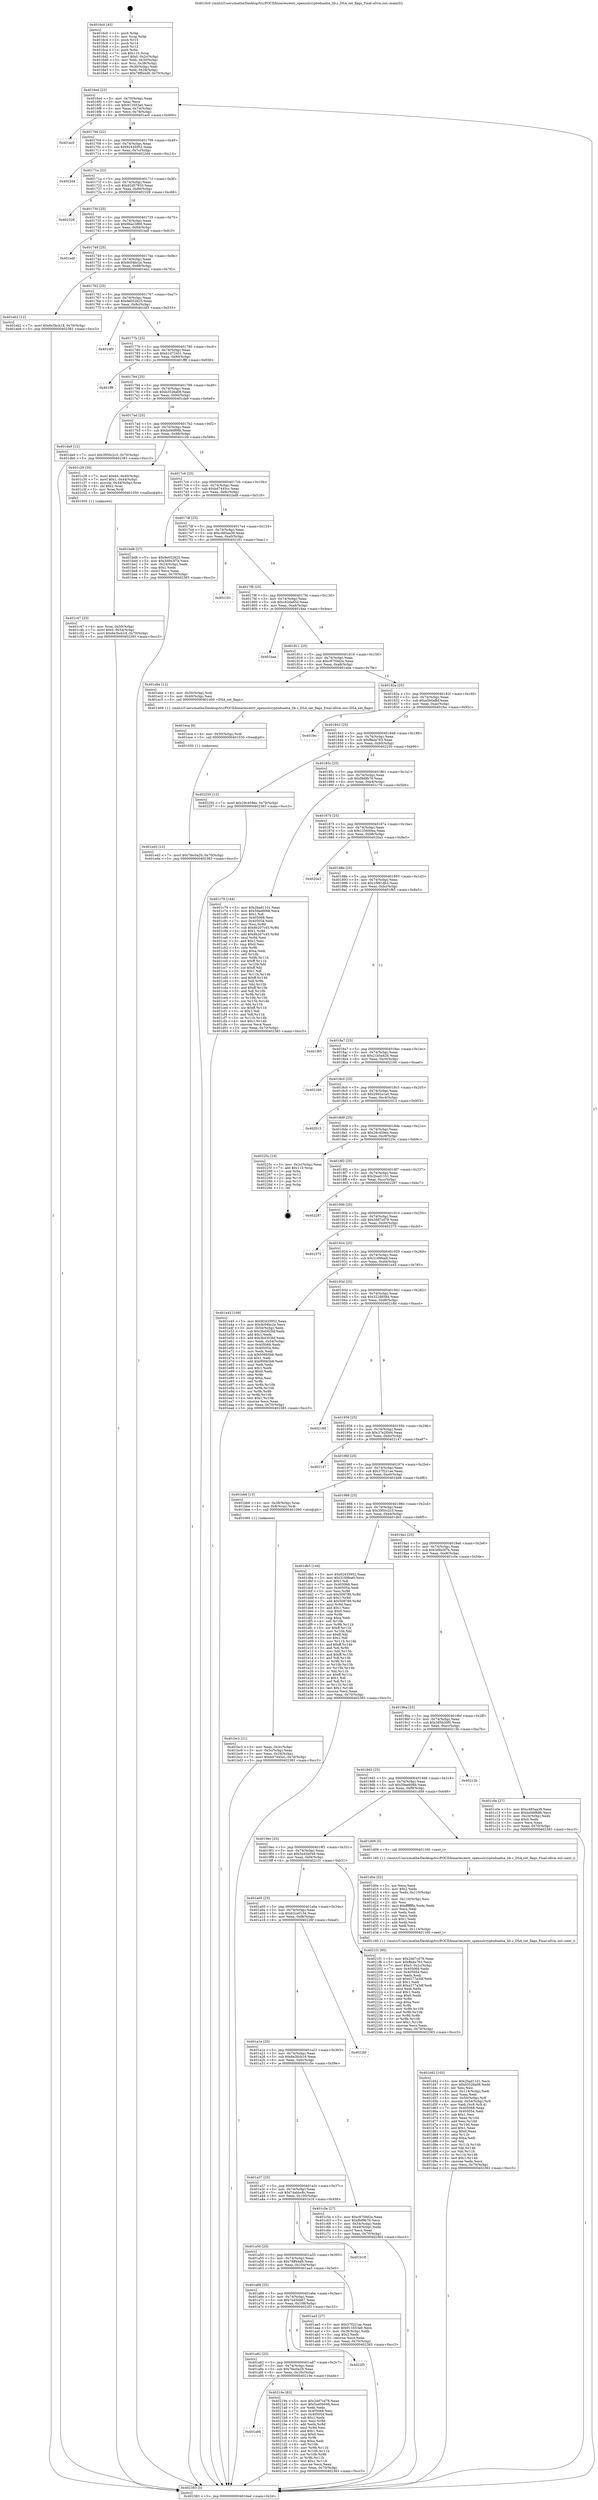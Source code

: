 digraph "0x4016c0" {
  label = "0x4016c0 (/mnt/c/Users/mathe/Desktop/tcc/POCII/binaries/extr_opensslcryptodsadsa_lib.c_DSA_set_flags_Final-ollvm.out::main(0))"
  labelloc = "t"
  node[shape=record]

  Entry [label="",width=0.3,height=0.3,shape=circle,fillcolor=black,style=filled]
  "0x4016ed" [label="{
     0x4016ed [23]\l
     | [instrs]\l
     &nbsp;&nbsp;0x4016ed \<+3\>: mov -0x70(%rbp),%eax\l
     &nbsp;&nbsp;0x4016f0 \<+2\>: mov %eax,%ecx\l
     &nbsp;&nbsp;0x4016f2 \<+6\>: sub $0x911653a0,%ecx\l
     &nbsp;&nbsp;0x4016f8 \<+3\>: mov %eax,-0x74(%rbp)\l
     &nbsp;&nbsp;0x4016fb \<+3\>: mov %ecx,-0x78(%rbp)\l
     &nbsp;&nbsp;0x4016fe \<+6\>: je 0000000000401ac0 \<main+0x400\>\l
  }"]
  "0x401ac0" [label="{
     0x401ac0\l
  }", style=dashed]
  "0x401704" [label="{
     0x401704 [22]\l
     | [instrs]\l
     &nbsp;&nbsp;0x401704 \<+5\>: jmp 0000000000401709 \<main+0x49\>\l
     &nbsp;&nbsp;0x401709 \<+3\>: mov -0x74(%rbp),%eax\l
     &nbsp;&nbsp;0x40170c \<+5\>: sub $0x92435952,%eax\l
     &nbsp;&nbsp;0x401711 \<+3\>: mov %eax,-0x7c(%rbp)\l
     &nbsp;&nbsp;0x401714 \<+6\>: je 00000000004022d4 \<main+0xc14\>\l
  }"]
  Exit [label="",width=0.3,height=0.3,shape=circle,fillcolor=black,style=filled,peripheries=2]
  "0x4022d4" [label="{
     0x4022d4\l
  }", style=dashed]
  "0x40171a" [label="{
     0x40171a [22]\l
     | [instrs]\l
     &nbsp;&nbsp;0x40171a \<+5\>: jmp 000000000040171f \<main+0x5f\>\l
     &nbsp;&nbsp;0x40171f \<+3\>: mov -0x74(%rbp),%eax\l
     &nbsp;&nbsp;0x401722 \<+5\>: sub $0x92d57933,%eax\l
     &nbsp;&nbsp;0x401727 \<+3\>: mov %eax,-0x80(%rbp)\l
     &nbsp;&nbsp;0x40172a \<+6\>: je 0000000000402328 \<main+0xc68\>\l
  }"]
  "0x401a9b" [label="{
     0x401a9b\l
  }", style=dashed]
  "0x402328" [label="{
     0x402328\l
  }", style=dashed]
  "0x401730" [label="{
     0x401730 [25]\l
     | [instrs]\l
     &nbsp;&nbsp;0x401730 \<+5\>: jmp 0000000000401735 \<main+0x75\>\l
     &nbsp;&nbsp;0x401735 \<+3\>: mov -0x74(%rbp),%eax\l
     &nbsp;&nbsp;0x401738 \<+5\>: sub $0x9bac3860,%eax\l
     &nbsp;&nbsp;0x40173d \<+6\>: mov %eax,-0x84(%rbp)\l
     &nbsp;&nbsp;0x401743 \<+6\>: je 0000000000401edf \<main+0x81f\>\l
  }"]
  "0x40219e" [label="{
     0x40219e [83]\l
     | [instrs]\l
     &nbsp;&nbsp;0x40219e \<+5\>: mov $0x2dd7cd78,%eax\l
     &nbsp;&nbsp;0x4021a3 \<+5\>: mov $0x5a45b048,%ecx\l
     &nbsp;&nbsp;0x4021a8 \<+2\>: xor %edx,%edx\l
     &nbsp;&nbsp;0x4021aa \<+7\>: mov 0x405068,%esi\l
     &nbsp;&nbsp;0x4021b1 \<+7\>: mov 0x405054,%edi\l
     &nbsp;&nbsp;0x4021b8 \<+3\>: sub $0x1,%edx\l
     &nbsp;&nbsp;0x4021bb \<+3\>: mov %esi,%r8d\l
     &nbsp;&nbsp;0x4021be \<+3\>: add %edx,%r8d\l
     &nbsp;&nbsp;0x4021c1 \<+4\>: imul %r8d,%esi\l
     &nbsp;&nbsp;0x4021c5 \<+3\>: and $0x1,%esi\l
     &nbsp;&nbsp;0x4021c8 \<+3\>: cmp $0x0,%esi\l
     &nbsp;&nbsp;0x4021cb \<+4\>: sete %r9b\l
     &nbsp;&nbsp;0x4021cf \<+3\>: cmp $0xa,%edi\l
     &nbsp;&nbsp;0x4021d2 \<+4\>: setl %r10b\l
     &nbsp;&nbsp;0x4021d6 \<+3\>: mov %r9b,%r11b\l
     &nbsp;&nbsp;0x4021d9 \<+3\>: and %r10b,%r11b\l
     &nbsp;&nbsp;0x4021dc \<+3\>: xor %r10b,%r9b\l
     &nbsp;&nbsp;0x4021df \<+3\>: or %r9b,%r11b\l
     &nbsp;&nbsp;0x4021e2 \<+4\>: test $0x1,%r11b\l
     &nbsp;&nbsp;0x4021e6 \<+3\>: cmovne %ecx,%eax\l
     &nbsp;&nbsp;0x4021e9 \<+3\>: mov %eax,-0x70(%rbp)\l
     &nbsp;&nbsp;0x4021ec \<+5\>: jmp 0000000000402383 \<main+0xcc3\>\l
  }"]
  "0x401edf" [label="{
     0x401edf\l
  }", style=dashed]
  "0x401749" [label="{
     0x401749 [25]\l
     | [instrs]\l
     &nbsp;&nbsp;0x401749 \<+5\>: jmp 000000000040174e \<main+0x8e\>\l
     &nbsp;&nbsp;0x40174e \<+3\>: mov -0x74(%rbp),%eax\l
     &nbsp;&nbsp;0x401751 \<+5\>: sub $0x9c04bc2e,%eax\l
     &nbsp;&nbsp;0x401756 \<+6\>: mov %eax,-0x88(%rbp)\l
     &nbsp;&nbsp;0x40175c \<+6\>: je 0000000000401eb2 \<main+0x7f2\>\l
  }"]
  "0x401a82" [label="{
     0x401a82 [25]\l
     | [instrs]\l
     &nbsp;&nbsp;0x401a82 \<+5\>: jmp 0000000000401a87 \<main+0x3c7\>\l
     &nbsp;&nbsp;0x401a87 \<+3\>: mov -0x74(%rbp),%eax\l
     &nbsp;&nbsp;0x401a8a \<+5\>: sub $0x7fec0a29,%eax\l
     &nbsp;&nbsp;0x401a8f \<+6\>: mov %eax,-0x10c(%rbp)\l
     &nbsp;&nbsp;0x401a95 \<+6\>: je 000000000040219e \<main+0xade\>\l
  }"]
  "0x401eb2" [label="{
     0x401eb2 [12]\l
     | [instrs]\l
     &nbsp;&nbsp;0x401eb2 \<+7\>: movl $0x6e3bcb18,-0x70(%rbp)\l
     &nbsp;&nbsp;0x401eb9 \<+5\>: jmp 0000000000402383 \<main+0xcc3\>\l
  }"]
  "0x401762" [label="{
     0x401762 [25]\l
     | [instrs]\l
     &nbsp;&nbsp;0x401762 \<+5\>: jmp 0000000000401767 \<main+0xa7\>\l
     &nbsp;&nbsp;0x401767 \<+3\>: mov -0x74(%rbp),%eax\l
     &nbsp;&nbsp;0x40176a \<+5\>: sub $0x9e052825,%eax\l
     &nbsp;&nbsp;0x40176f \<+6\>: mov %eax,-0x8c(%rbp)\l
     &nbsp;&nbsp;0x401775 \<+6\>: je 0000000000401bf3 \<main+0x533\>\l
  }"]
  "0x4022f3" [label="{
     0x4022f3\l
  }", style=dashed]
  "0x401bf3" [label="{
     0x401bf3\l
  }", style=dashed]
  "0x40177b" [label="{
     0x40177b [25]\l
     | [instrs]\l
     &nbsp;&nbsp;0x40177b \<+5\>: jmp 0000000000401780 \<main+0xc0\>\l
     &nbsp;&nbsp;0x401780 \<+3\>: mov -0x74(%rbp),%eax\l
     &nbsp;&nbsp;0x401783 \<+5\>: sub $0xb1d72451,%eax\l
     &nbsp;&nbsp;0x401788 \<+6\>: mov %eax,-0x90(%rbp)\l
     &nbsp;&nbsp;0x40178e \<+6\>: je 0000000000401ff8 \<main+0x938\>\l
  }"]
  "0x401ed3" [label="{
     0x401ed3 [12]\l
     | [instrs]\l
     &nbsp;&nbsp;0x401ed3 \<+7\>: movl $0x7fec0a29,-0x70(%rbp)\l
     &nbsp;&nbsp;0x401eda \<+5\>: jmp 0000000000402383 \<main+0xcc3\>\l
  }"]
  "0x401ff8" [label="{
     0x401ff8\l
  }", style=dashed]
  "0x401794" [label="{
     0x401794 [25]\l
     | [instrs]\l
     &nbsp;&nbsp;0x401794 \<+5\>: jmp 0000000000401799 \<main+0xd9\>\l
     &nbsp;&nbsp;0x401799 \<+3\>: mov -0x74(%rbp),%eax\l
     &nbsp;&nbsp;0x40179c \<+5\>: sub $0xb3526a08,%eax\l
     &nbsp;&nbsp;0x4017a1 \<+6\>: mov %eax,-0x94(%rbp)\l
     &nbsp;&nbsp;0x4017a7 \<+6\>: je 0000000000401da9 \<main+0x6e9\>\l
  }"]
  "0x401eca" [label="{
     0x401eca [9]\l
     | [instrs]\l
     &nbsp;&nbsp;0x401eca \<+4\>: mov -0x50(%rbp),%rdi\l
     &nbsp;&nbsp;0x401ece \<+5\>: call 0000000000401030 \<free@plt\>\l
     | [calls]\l
     &nbsp;&nbsp;0x401030 \{1\} (unknown)\l
  }"]
  "0x401da9" [label="{
     0x401da9 [12]\l
     | [instrs]\l
     &nbsp;&nbsp;0x401da9 \<+7\>: movl $0x3950c2c3,-0x70(%rbp)\l
     &nbsp;&nbsp;0x401db0 \<+5\>: jmp 0000000000402383 \<main+0xcc3\>\l
  }"]
  "0x4017ad" [label="{
     0x4017ad [25]\l
     | [instrs]\l
     &nbsp;&nbsp;0x4017ad \<+5\>: jmp 00000000004017b2 \<main+0xf2\>\l
     &nbsp;&nbsp;0x4017b2 \<+3\>: mov -0x74(%rbp),%eax\l
     &nbsp;&nbsp;0x4017b5 \<+5\>: sub $0xbd46f68b,%eax\l
     &nbsp;&nbsp;0x4017ba \<+6\>: mov %eax,-0x98(%rbp)\l
     &nbsp;&nbsp;0x4017c0 \<+6\>: je 0000000000401c29 \<main+0x569\>\l
  }"]
  "0x401d42" [label="{
     0x401d42 [103]\l
     | [instrs]\l
     &nbsp;&nbsp;0x401d42 \<+5\>: mov $0x2bad1101,%ecx\l
     &nbsp;&nbsp;0x401d47 \<+5\>: mov $0xb3526a08,%edx\l
     &nbsp;&nbsp;0x401d4c \<+2\>: xor %esi,%esi\l
     &nbsp;&nbsp;0x401d4e \<+6\>: mov -0x114(%rbp),%edi\l
     &nbsp;&nbsp;0x401d54 \<+3\>: imul %eax,%edi\l
     &nbsp;&nbsp;0x401d57 \<+4\>: mov -0x50(%rbp),%r8\l
     &nbsp;&nbsp;0x401d5b \<+4\>: movslq -0x54(%rbp),%r9\l
     &nbsp;&nbsp;0x401d5f \<+4\>: mov %edi,(%r8,%r9,4)\l
     &nbsp;&nbsp;0x401d63 \<+7\>: mov 0x405068,%eax\l
     &nbsp;&nbsp;0x401d6a \<+7\>: mov 0x405054,%edi\l
     &nbsp;&nbsp;0x401d71 \<+3\>: sub $0x1,%esi\l
     &nbsp;&nbsp;0x401d74 \<+3\>: mov %eax,%r10d\l
     &nbsp;&nbsp;0x401d77 \<+3\>: add %esi,%r10d\l
     &nbsp;&nbsp;0x401d7a \<+4\>: imul %r10d,%eax\l
     &nbsp;&nbsp;0x401d7e \<+3\>: and $0x1,%eax\l
     &nbsp;&nbsp;0x401d81 \<+3\>: cmp $0x0,%eax\l
     &nbsp;&nbsp;0x401d84 \<+4\>: sete %r11b\l
     &nbsp;&nbsp;0x401d88 \<+3\>: cmp $0xa,%edi\l
     &nbsp;&nbsp;0x401d8b \<+3\>: setl %bl\l
     &nbsp;&nbsp;0x401d8e \<+3\>: mov %r11b,%r14b\l
     &nbsp;&nbsp;0x401d91 \<+3\>: and %bl,%r14b\l
     &nbsp;&nbsp;0x401d94 \<+3\>: xor %bl,%r11b\l
     &nbsp;&nbsp;0x401d97 \<+3\>: or %r11b,%r14b\l
     &nbsp;&nbsp;0x401d9a \<+4\>: test $0x1,%r14b\l
     &nbsp;&nbsp;0x401d9e \<+3\>: cmovne %edx,%ecx\l
     &nbsp;&nbsp;0x401da1 \<+3\>: mov %ecx,-0x70(%rbp)\l
     &nbsp;&nbsp;0x401da4 \<+5\>: jmp 0000000000402383 \<main+0xcc3\>\l
  }"]
  "0x401c29" [label="{
     0x401c29 [30]\l
     | [instrs]\l
     &nbsp;&nbsp;0x401c29 \<+7\>: movl $0x64,-0x40(%rbp)\l
     &nbsp;&nbsp;0x401c30 \<+7\>: movl $0x1,-0x44(%rbp)\l
     &nbsp;&nbsp;0x401c37 \<+4\>: movslq -0x44(%rbp),%rax\l
     &nbsp;&nbsp;0x401c3b \<+4\>: shl $0x2,%rax\l
     &nbsp;&nbsp;0x401c3f \<+3\>: mov %rax,%rdi\l
     &nbsp;&nbsp;0x401c42 \<+5\>: call 0000000000401050 \<malloc@plt\>\l
     | [calls]\l
     &nbsp;&nbsp;0x401050 \{1\} (unknown)\l
  }"]
  "0x4017c6" [label="{
     0x4017c6 [25]\l
     | [instrs]\l
     &nbsp;&nbsp;0x4017c6 \<+5\>: jmp 00000000004017cb \<main+0x10b\>\l
     &nbsp;&nbsp;0x4017cb \<+3\>: mov -0x74(%rbp),%eax\l
     &nbsp;&nbsp;0x4017ce \<+5\>: sub $0xbd7445cc,%eax\l
     &nbsp;&nbsp;0x4017d3 \<+6\>: mov %eax,-0x9c(%rbp)\l
     &nbsp;&nbsp;0x4017d9 \<+6\>: je 0000000000401bd8 \<main+0x518\>\l
  }"]
  "0x401d0e" [label="{
     0x401d0e [52]\l
     | [instrs]\l
     &nbsp;&nbsp;0x401d0e \<+2\>: xor %ecx,%ecx\l
     &nbsp;&nbsp;0x401d10 \<+5\>: mov $0x2,%edx\l
     &nbsp;&nbsp;0x401d15 \<+6\>: mov %edx,-0x110(%rbp)\l
     &nbsp;&nbsp;0x401d1b \<+1\>: cltd\l
     &nbsp;&nbsp;0x401d1c \<+6\>: mov -0x110(%rbp),%esi\l
     &nbsp;&nbsp;0x401d22 \<+2\>: idiv %esi\l
     &nbsp;&nbsp;0x401d24 \<+6\>: imul $0xfffffffe,%edx,%edx\l
     &nbsp;&nbsp;0x401d2a \<+2\>: mov %ecx,%edi\l
     &nbsp;&nbsp;0x401d2c \<+2\>: sub %edx,%edi\l
     &nbsp;&nbsp;0x401d2e \<+2\>: mov %ecx,%edx\l
     &nbsp;&nbsp;0x401d30 \<+3\>: sub $0x1,%edx\l
     &nbsp;&nbsp;0x401d33 \<+2\>: add %edx,%edi\l
     &nbsp;&nbsp;0x401d35 \<+2\>: sub %edi,%ecx\l
     &nbsp;&nbsp;0x401d37 \<+6\>: mov %ecx,-0x114(%rbp)\l
     &nbsp;&nbsp;0x401d3d \<+5\>: call 0000000000401160 \<next_i\>\l
     | [calls]\l
     &nbsp;&nbsp;0x401160 \{1\} (/mnt/c/Users/mathe/Desktop/tcc/POCII/binaries/extr_opensslcryptodsadsa_lib.c_DSA_set_flags_Final-ollvm.out::next_i)\l
  }"]
  "0x401bd8" [label="{
     0x401bd8 [27]\l
     | [instrs]\l
     &nbsp;&nbsp;0x401bd8 \<+5\>: mov $0x9e052825,%eax\l
     &nbsp;&nbsp;0x401bdd \<+5\>: mov $0x3d9a3f7b,%ecx\l
     &nbsp;&nbsp;0x401be2 \<+3\>: mov -0x24(%rbp),%edx\l
     &nbsp;&nbsp;0x401be5 \<+3\>: cmp $0x1,%edx\l
     &nbsp;&nbsp;0x401be8 \<+3\>: cmovl %ecx,%eax\l
     &nbsp;&nbsp;0x401beb \<+3\>: mov %eax,-0x70(%rbp)\l
     &nbsp;&nbsp;0x401bee \<+5\>: jmp 0000000000402383 \<main+0xcc3\>\l
  }"]
  "0x4017df" [label="{
     0x4017df [25]\l
     | [instrs]\l
     &nbsp;&nbsp;0x4017df \<+5\>: jmp 00000000004017e4 \<main+0x124\>\l
     &nbsp;&nbsp;0x4017e4 \<+3\>: mov -0x74(%rbp),%eax\l
     &nbsp;&nbsp;0x4017e7 \<+5\>: sub $0xc485aa38,%eax\l
     &nbsp;&nbsp;0x4017ec \<+6\>: mov %eax,-0xa0(%rbp)\l
     &nbsp;&nbsp;0x4017f2 \<+6\>: je 0000000000402181 \<main+0xac1\>\l
  }"]
  "0x401c47" [label="{
     0x401c47 [23]\l
     | [instrs]\l
     &nbsp;&nbsp;0x401c47 \<+4\>: mov %rax,-0x50(%rbp)\l
     &nbsp;&nbsp;0x401c4b \<+7\>: movl $0x0,-0x54(%rbp)\l
     &nbsp;&nbsp;0x401c52 \<+7\>: movl $0x6e3bcb18,-0x70(%rbp)\l
     &nbsp;&nbsp;0x401c59 \<+5\>: jmp 0000000000402383 \<main+0xcc3\>\l
  }"]
  "0x402181" [label="{
     0x402181\l
  }", style=dashed]
  "0x4017f8" [label="{
     0x4017f8 [25]\l
     | [instrs]\l
     &nbsp;&nbsp;0x4017f8 \<+5\>: jmp 00000000004017fd \<main+0x13d\>\l
     &nbsp;&nbsp;0x4017fd \<+3\>: mov -0x74(%rbp),%eax\l
     &nbsp;&nbsp;0x401800 \<+5\>: sub $0xc62da65d,%eax\l
     &nbsp;&nbsp;0x401805 \<+6\>: mov %eax,-0xa4(%rbp)\l
     &nbsp;&nbsp;0x40180b \<+6\>: je 0000000000401baa \<main+0x4ea\>\l
  }"]
  "0x401bc3" [label="{
     0x401bc3 [21]\l
     | [instrs]\l
     &nbsp;&nbsp;0x401bc3 \<+3\>: mov %eax,-0x3c(%rbp)\l
     &nbsp;&nbsp;0x401bc6 \<+3\>: mov -0x3c(%rbp),%eax\l
     &nbsp;&nbsp;0x401bc9 \<+3\>: mov %eax,-0x24(%rbp)\l
     &nbsp;&nbsp;0x401bcc \<+7\>: movl $0xbd7445cc,-0x70(%rbp)\l
     &nbsp;&nbsp;0x401bd3 \<+5\>: jmp 0000000000402383 \<main+0xcc3\>\l
  }"]
  "0x401baa" [label="{
     0x401baa\l
  }", style=dashed]
  "0x401811" [label="{
     0x401811 [25]\l
     | [instrs]\l
     &nbsp;&nbsp;0x401811 \<+5\>: jmp 0000000000401816 \<main+0x156\>\l
     &nbsp;&nbsp;0x401816 \<+3\>: mov -0x74(%rbp),%eax\l
     &nbsp;&nbsp;0x401819 \<+5\>: sub $0xc9759d2e,%eax\l
     &nbsp;&nbsp;0x40181e \<+6\>: mov %eax,-0xa8(%rbp)\l
     &nbsp;&nbsp;0x401824 \<+6\>: je 0000000000401ebe \<main+0x7fe\>\l
  }"]
  "0x4016c0" [label="{
     0x4016c0 [45]\l
     | [instrs]\l
     &nbsp;&nbsp;0x4016c0 \<+1\>: push %rbp\l
     &nbsp;&nbsp;0x4016c1 \<+3\>: mov %rsp,%rbp\l
     &nbsp;&nbsp;0x4016c4 \<+2\>: push %r15\l
     &nbsp;&nbsp;0x4016c6 \<+2\>: push %r14\l
     &nbsp;&nbsp;0x4016c8 \<+2\>: push %r12\l
     &nbsp;&nbsp;0x4016ca \<+1\>: push %rbx\l
     &nbsp;&nbsp;0x4016cb \<+7\>: sub $0x110,%rsp\l
     &nbsp;&nbsp;0x4016d2 \<+7\>: movl $0x0,-0x2c(%rbp)\l
     &nbsp;&nbsp;0x4016d9 \<+3\>: mov %edi,-0x30(%rbp)\l
     &nbsp;&nbsp;0x4016dc \<+4\>: mov %rsi,-0x38(%rbp)\l
     &nbsp;&nbsp;0x4016e0 \<+3\>: mov -0x30(%rbp),%edi\l
     &nbsp;&nbsp;0x4016e3 \<+3\>: mov %edi,-0x28(%rbp)\l
     &nbsp;&nbsp;0x4016e6 \<+7\>: movl $0x78ff44d9,-0x70(%rbp)\l
  }"]
  "0x401ebe" [label="{
     0x401ebe [12]\l
     | [instrs]\l
     &nbsp;&nbsp;0x401ebe \<+4\>: mov -0x50(%rbp),%rdi\l
     &nbsp;&nbsp;0x401ec2 \<+3\>: mov -0x40(%rbp),%esi\l
     &nbsp;&nbsp;0x401ec5 \<+5\>: call 0000000000401400 \<DSA_set_flags\>\l
     | [calls]\l
     &nbsp;&nbsp;0x401400 \{1\} (/mnt/c/Users/mathe/Desktop/tcc/POCII/binaries/extr_opensslcryptodsadsa_lib.c_DSA_set_flags_Final-ollvm.out::DSA_set_flags)\l
  }"]
  "0x40182a" [label="{
     0x40182a [25]\l
     | [instrs]\l
     &nbsp;&nbsp;0x40182a \<+5\>: jmp 000000000040182f \<main+0x16f\>\l
     &nbsp;&nbsp;0x40182f \<+3\>: mov -0x74(%rbp),%eax\l
     &nbsp;&nbsp;0x401832 \<+5\>: sub $0xe5b0afbf,%eax\l
     &nbsp;&nbsp;0x401837 \<+6\>: mov %eax,-0xac(%rbp)\l
     &nbsp;&nbsp;0x40183d \<+6\>: je 0000000000401fec \<main+0x92c\>\l
  }"]
  "0x402383" [label="{
     0x402383 [5]\l
     | [instrs]\l
     &nbsp;&nbsp;0x402383 \<+5\>: jmp 00000000004016ed \<main+0x2d\>\l
  }"]
  "0x401fec" [label="{
     0x401fec\l
  }", style=dashed]
  "0x401843" [label="{
     0x401843 [25]\l
     | [instrs]\l
     &nbsp;&nbsp;0x401843 \<+5\>: jmp 0000000000401848 \<main+0x188\>\l
     &nbsp;&nbsp;0x401848 \<+3\>: mov -0x74(%rbp),%eax\l
     &nbsp;&nbsp;0x40184b \<+5\>: sub $0xffeda763,%eax\l
     &nbsp;&nbsp;0x401850 \<+6\>: mov %eax,-0xb0(%rbp)\l
     &nbsp;&nbsp;0x401856 \<+6\>: je 0000000000402250 \<main+0xb90\>\l
  }"]
  "0x401a69" [label="{
     0x401a69 [25]\l
     | [instrs]\l
     &nbsp;&nbsp;0x401a69 \<+5\>: jmp 0000000000401a6e \<main+0x3ae\>\l
     &nbsp;&nbsp;0x401a6e \<+3\>: mov -0x74(%rbp),%eax\l
     &nbsp;&nbsp;0x401a71 \<+5\>: sub $0x7a45bb67,%eax\l
     &nbsp;&nbsp;0x401a76 \<+6\>: mov %eax,-0x108(%rbp)\l
     &nbsp;&nbsp;0x401a7c \<+6\>: je 00000000004022f3 \<main+0xc33\>\l
  }"]
  "0x402250" [label="{
     0x402250 [12]\l
     | [instrs]\l
     &nbsp;&nbsp;0x402250 \<+7\>: movl $0x29c459ee,-0x70(%rbp)\l
     &nbsp;&nbsp;0x402257 \<+5\>: jmp 0000000000402383 \<main+0xcc3\>\l
  }"]
  "0x40185c" [label="{
     0x40185c [25]\l
     | [instrs]\l
     &nbsp;&nbsp;0x40185c \<+5\>: jmp 0000000000401861 \<main+0x1a1\>\l
     &nbsp;&nbsp;0x401861 \<+3\>: mov -0x74(%rbp),%eax\l
     &nbsp;&nbsp;0x401864 \<+5\>: sub $0xf9d9b76,%eax\l
     &nbsp;&nbsp;0x401869 \<+6\>: mov %eax,-0xb4(%rbp)\l
     &nbsp;&nbsp;0x40186f \<+6\>: je 0000000000401c79 \<main+0x5b9\>\l
  }"]
  "0x401aa5" [label="{
     0x401aa5 [27]\l
     | [instrs]\l
     &nbsp;&nbsp;0x401aa5 \<+5\>: mov $0x37f221ae,%eax\l
     &nbsp;&nbsp;0x401aaa \<+5\>: mov $0x911653a0,%ecx\l
     &nbsp;&nbsp;0x401aaf \<+3\>: mov -0x28(%rbp),%edx\l
     &nbsp;&nbsp;0x401ab2 \<+3\>: cmp $0x2,%edx\l
     &nbsp;&nbsp;0x401ab5 \<+3\>: cmovne %ecx,%eax\l
     &nbsp;&nbsp;0x401ab8 \<+3\>: mov %eax,-0x70(%rbp)\l
     &nbsp;&nbsp;0x401abb \<+5\>: jmp 0000000000402383 \<main+0xcc3\>\l
  }"]
  "0x401c79" [label="{
     0x401c79 [144]\l
     | [instrs]\l
     &nbsp;&nbsp;0x401c79 \<+5\>: mov $0x2bad1101,%eax\l
     &nbsp;&nbsp;0x401c7e \<+5\>: mov $0x59ae606b,%ecx\l
     &nbsp;&nbsp;0x401c83 \<+2\>: mov $0x1,%dl\l
     &nbsp;&nbsp;0x401c85 \<+7\>: mov 0x405068,%esi\l
     &nbsp;&nbsp;0x401c8c \<+7\>: mov 0x405054,%edi\l
     &nbsp;&nbsp;0x401c93 \<+3\>: mov %esi,%r8d\l
     &nbsp;&nbsp;0x401c96 \<+7\>: sub $0x8b207c45,%r8d\l
     &nbsp;&nbsp;0x401c9d \<+4\>: sub $0x1,%r8d\l
     &nbsp;&nbsp;0x401ca1 \<+7\>: add $0x8b207c45,%r8d\l
     &nbsp;&nbsp;0x401ca8 \<+4\>: imul %r8d,%esi\l
     &nbsp;&nbsp;0x401cac \<+3\>: and $0x1,%esi\l
     &nbsp;&nbsp;0x401caf \<+3\>: cmp $0x0,%esi\l
     &nbsp;&nbsp;0x401cb2 \<+4\>: sete %r9b\l
     &nbsp;&nbsp;0x401cb6 \<+3\>: cmp $0xa,%edi\l
     &nbsp;&nbsp;0x401cb9 \<+4\>: setl %r10b\l
     &nbsp;&nbsp;0x401cbd \<+3\>: mov %r9b,%r11b\l
     &nbsp;&nbsp;0x401cc0 \<+4\>: xor $0xff,%r11b\l
     &nbsp;&nbsp;0x401cc4 \<+3\>: mov %r10b,%bl\l
     &nbsp;&nbsp;0x401cc7 \<+3\>: xor $0xff,%bl\l
     &nbsp;&nbsp;0x401cca \<+3\>: xor $0x1,%dl\l
     &nbsp;&nbsp;0x401ccd \<+3\>: mov %r11b,%r14b\l
     &nbsp;&nbsp;0x401cd0 \<+4\>: and $0xff,%r14b\l
     &nbsp;&nbsp;0x401cd4 \<+3\>: and %dl,%r9b\l
     &nbsp;&nbsp;0x401cd7 \<+3\>: mov %bl,%r15b\l
     &nbsp;&nbsp;0x401cda \<+4\>: and $0xff,%r15b\l
     &nbsp;&nbsp;0x401cde \<+3\>: and %dl,%r10b\l
     &nbsp;&nbsp;0x401ce1 \<+3\>: or %r9b,%r14b\l
     &nbsp;&nbsp;0x401ce4 \<+3\>: or %r10b,%r15b\l
     &nbsp;&nbsp;0x401ce7 \<+3\>: xor %r15b,%r14b\l
     &nbsp;&nbsp;0x401cea \<+3\>: or %bl,%r11b\l
     &nbsp;&nbsp;0x401ced \<+4\>: xor $0xff,%r11b\l
     &nbsp;&nbsp;0x401cf1 \<+3\>: or $0x1,%dl\l
     &nbsp;&nbsp;0x401cf4 \<+3\>: and %dl,%r11b\l
     &nbsp;&nbsp;0x401cf7 \<+3\>: or %r11b,%r14b\l
     &nbsp;&nbsp;0x401cfa \<+4\>: test $0x1,%r14b\l
     &nbsp;&nbsp;0x401cfe \<+3\>: cmovne %ecx,%eax\l
     &nbsp;&nbsp;0x401d01 \<+3\>: mov %eax,-0x70(%rbp)\l
     &nbsp;&nbsp;0x401d04 \<+5\>: jmp 0000000000402383 \<main+0xcc3\>\l
  }"]
  "0x401875" [label="{
     0x401875 [25]\l
     | [instrs]\l
     &nbsp;&nbsp;0x401875 \<+5\>: jmp 000000000040187a \<main+0x1ba\>\l
     &nbsp;&nbsp;0x40187a \<+3\>: mov -0x74(%rbp),%eax\l
     &nbsp;&nbsp;0x40187d \<+5\>: sub $0x125600ea,%eax\l
     &nbsp;&nbsp;0x401882 \<+6\>: mov %eax,-0xb8(%rbp)\l
     &nbsp;&nbsp;0x401888 \<+6\>: je 00000000004020a3 \<main+0x9e3\>\l
  }"]
  "0x401a50" [label="{
     0x401a50 [25]\l
     | [instrs]\l
     &nbsp;&nbsp;0x401a50 \<+5\>: jmp 0000000000401a55 \<main+0x395\>\l
     &nbsp;&nbsp;0x401a55 \<+3\>: mov -0x74(%rbp),%eax\l
     &nbsp;&nbsp;0x401a58 \<+5\>: sub $0x78ff44d9,%eax\l
     &nbsp;&nbsp;0x401a5d \<+6\>: mov %eax,-0x104(%rbp)\l
     &nbsp;&nbsp;0x401a63 \<+6\>: je 0000000000401aa5 \<main+0x3e5\>\l
  }"]
  "0x4020a3" [label="{
     0x4020a3\l
  }", style=dashed]
  "0x40188e" [label="{
     0x40188e [25]\l
     | [instrs]\l
     &nbsp;&nbsp;0x40188e \<+5\>: jmp 0000000000401893 \<main+0x1d3\>\l
     &nbsp;&nbsp;0x401893 \<+3\>: mov -0x74(%rbp),%eax\l
     &nbsp;&nbsp;0x401896 \<+5\>: sub $0x1f991db3,%eax\l
     &nbsp;&nbsp;0x40189b \<+6\>: mov %eax,-0xbc(%rbp)\l
     &nbsp;&nbsp;0x4018a1 \<+6\>: je 0000000000401f65 \<main+0x8a5\>\l
  }"]
  "0x401b18" [label="{
     0x401b18\l
  }", style=dashed]
  "0x401f65" [label="{
     0x401f65\l
  }", style=dashed]
  "0x4018a7" [label="{
     0x4018a7 [25]\l
     | [instrs]\l
     &nbsp;&nbsp;0x4018a7 \<+5\>: jmp 00000000004018ac \<main+0x1ec\>\l
     &nbsp;&nbsp;0x4018ac \<+3\>: mov -0x74(%rbp),%eax\l
     &nbsp;&nbsp;0x4018af \<+5\>: sub $0x21b5a426,%eax\l
     &nbsp;&nbsp;0x4018b4 \<+6\>: mov %eax,-0xc0(%rbp)\l
     &nbsp;&nbsp;0x4018ba \<+6\>: je 0000000000402160 \<main+0xaa0\>\l
  }"]
  "0x401a37" [label="{
     0x401a37 [25]\l
     | [instrs]\l
     &nbsp;&nbsp;0x401a37 \<+5\>: jmp 0000000000401a3c \<main+0x37c\>\l
     &nbsp;&nbsp;0x401a3c \<+3\>: mov -0x74(%rbp),%eax\l
     &nbsp;&nbsp;0x401a3f \<+5\>: sub $0x74abbc8c,%eax\l
     &nbsp;&nbsp;0x401a44 \<+6\>: mov %eax,-0x100(%rbp)\l
     &nbsp;&nbsp;0x401a4a \<+6\>: je 0000000000401b18 \<main+0x458\>\l
  }"]
  "0x402160" [label="{
     0x402160\l
  }", style=dashed]
  "0x4018c0" [label="{
     0x4018c0 [25]\l
     | [instrs]\l
     &nbsp;&nbsp;0x4018c0 \<+5\>: jmp 00000000004018c5 \<main+0x205\>\l
     &nbsp;&nbsp;0x4018c5 \<+3\>: mov -0x74(%rbp),%eax\l
     &nbsp;&nbsp;0x4018c8 \<+5\>: sub $0x2992a1a0,%eax\l
     &nbsp;&nbsp;0x4018cd \<+6\>: mov %eax,-0xc4(%rbp)\l
     &nbsp;&nbsp;0x4018d3 \<+6\>: je 0000000000402013 \<main+0x953\>\l
  }"]
  "0x401c5e" [label="{
     0x401c5e [27]\l
     | [instrs]\l
     &nbsp;&nbsp;0x401c5e \<+5\>: mov $0xc9759d2e,%eax\l
     &nbsp;&nbsp;0x401c63 \<+5\>: mov $0xf9d9b76,%ecx\l
     &nbsp;&nbsp;0x401c68 \<+3\>: mov -0x54(%rbp),%edx\l
     &nbsp;&nbsp;0x401c6b \<+3\>: cmp -0x44(%rbp),%edx\l
     &nbsp;&nbsp;0x401c6e \<+3\>: cmovl %ecx,%eax\l
     &nbsp;&nbsp;0x401c71 \<+3\>: mov %eax,-0x70(%rbp)\l
     &nbsp;&nbsp;0x401c74 \<+5\>: jmp 0000000000402383 \<main+0xcc3\>\l
  }"]
  "0x402013" [label="{
     0x402013\l
  }", style=dashed]
  "0x4018d9" [label="{
     0x4018d9 [25]\l
     | [instrs]\l
     &nbsp;&nbsp;0x4018d9 \<+5\>: jmp 00000000004018de \<main+0x21e\>\l
     &nbsp;&nbsp;0x4018de \<+3\>: mov -0x74(%rbp),%eax\l
     &nbsp;&nbsp;0x4018e1 \<+5\>: sub $0x29c459ee,%eax\l
     &nbsp;&nbsp;0x4018e6 \<+6\>: mov %eax,-0xc8(%rbp)\l
     &nbsp;&nbsp;0x4018ec \<+6\>: je 000000000040225c \<main+0xb9c\>\l
  }"]
  "0x401a1e" [label="{
     0x401a1e [25]\l
     | [instrs]\l
     &nbsp;&nbsp;0x401a1e \<+5\>: jmp 0000000000401a23 \<main+0x363\>\l
     &nbsp;&nbsp;0x401a23 \<+3\>: mov -0x74(%rbp),%eax\l
     &nbsp;&nbsp;0x401a26 \<+5\>: sub $0x6e3bcb18,%eax\l
     &nbsp;&nbsp;0x401a2b \<+6\>: mov %eax,-0xfc(%rbp)\l
     &nbsp;&nbsp;0x401a31 \<+6\>: je 0000000000401c5e \<main+0x59e\>\l
  }"]
  "0x40225c" [label="{
     0x40225c [19]\l
     | [instrs]\l
     &nbsp;&nbsp;0x40225c \<+3\>: mov -0x2c(%rbp),%eax\l
     &nbsp;&nbsp;0x40225f \<+7\>: add $0x110,%rsp\l
     &nbsp;&nbsp;0x402266 \<+1\>: pop %rbx\l
     &nbsp;&nbsp;0x402267 \<+2\>: pop %r12\l
     &nbsp;&nbsp;0x402269 \<+2\>: pop %r14\l
     &nbsp;&nbsp;0x40226b \<+2\>: pop %r15\l
     &nbsp;&nbsp;0x40226d \<+1\>: pop %rbp\l
     &nbsp;&nbsp;0x40226e \<+1\>: ret\l
  }"]
  "0x4018f2" [label="{
     0x4018f2 [25]\l
     | [instrs]\l
     &nbsp;&nbsp;0x4018f2 \<+5\>: jmp 00000000004018f7 \<main+0x237\>\l
     &nbsp;&nbsp;0x4018f7 \<+3\>: mov -0x74(%rbp),%eax\l
     &nbsp;&nbsp;0x4018fa \<+5\>: sub $0x2bad1101,%eax\l
     &nbsp;&nbsp;0x4018ff \<+6\>: mov %eax,-0xcc(%rbp)\l
     &nbsp;&nbsp;0x401905 \<+6\>: je 0000000000402287 \<main+0xbc7\>\l
  }"]
  "0x40226f" [label="{
     0x40226f\l
  }", style=dashed]
  "0x402287" [label="{
     0x402287\l
  }", style=dashed]
  "0x40190b" [label="{
     0x40190b [25]\l
     | [instrs]\l
     &nbsp;&nbsp;0x40190b \<+5\>: jmp 0000000000401910 \<main+0x250\>\l
     &nbsp;&nbsp;0x401910 \<+3\>: mov -0x74(%rbp),%eax\l
     &nbsp;&nbsp;0x401913 \<+5\>: sub $0x2dd7cd78,%eax\l
     &nbsp;&nbsp;0x401918 \<+6\>: mov %eax,-0xd0(%rbp)\l
     &nbsp;&nbsp;0x40191e \<+6\>: je 0000000000402375 \<main+0xcb5\>\l
  }"]
  "0x401a05" [label="{
     0x401a05 [25]\l
     | [instrs]\l
     &nbsp;&nbsp;0x401a05 \<+5\>: jmp 0000000000401a0a \<main+0x34a\>\l
     &nbsp;&nbsp;0x401a0a \<+3\>: mov -0x74(%rbp),%eax\l
     &nbsp;&nbsp;0x401a0d \<+5\>: sub $0x62ce0134,%eax\l
     &nbsp;&nbsp;0x401a12 \<+6\>: mov %eax,-0xf8(%rbp)\l
     &nbsp;&nbsp;0x401a18 \<+6\>: je 000000000040226f \<main+0xbaf\>\l
  }"]
  "0x402375" [label="{
     0x402375\l
  }", style=dashed]
  "0x401924" [label="{
     0x401924 [25]\l
     | [instrs]\l
     &nbsp;&nbsp;0x401924 \<+5\>: jmp 0000000000401929 \<main+0x269\>\l
     &nbsp;&nbsp;0x401929 \<+3\>: mov -0x74(%rbp),%eax\l
     &nbsp;&nbsp;0x40192c \<+5\>: sub $0x3169fea9,%eax\l
     &nbsp;&nbsp;0x401931 \<+6\>: mov %eax,-0xd4(%rbp)\l
     &nbsp;&nbsp;0x401937 \<+6\>: je 0000000000401e45 \<main+0x785\>\l
  }"]
  "0x4021f1" [label="{
     0x4021f1 [95]\l
     | [instrs]\l
     &nbsp;&nbsp;0x4021f1 \<+5\>: mov $0x2dd7cd78,%eax\l
     &nbsp;&nbsp;0x4021f6 \<+5\>: mov $0xffeda763,%ecx\l
     &nbsp;&nbsp;0x4021fb \<+7\>: movl $0x0,-0x2c(%rbp)\l
     &nbsp;&nbsp;0x402202 \<+7\>: mov 0x405068,%edx\l
     &nbsp;&nbsp;0x402209 \<+7\>: mov 0x405054,%esi\l
     &nbsp;&nbsp;0x402210 \<+2\>: mov %edx,%edi\l
     &nbsp;&nbsp;0x402212 \<+6\>: sub $0xe277a3df,%edi\l
     &nbsp;&nbsp;0x402218 \<+3\>: sub $0x1,%edi\l
     &nbsp;&nbsp;0x40221b \<+6\>: add $0xe277a3df,%edi\l
     &nbsp;&nbsp;0x402221 \<+3\>: imul %edi,%edx\l
     &nbsp;&nbsp;0x402224 \<+3\>: and $0x1,%edx\l
     &nbsp;&nbsp;0x402227 \<+3\>: cmp $0x0,%edx\l
     &nbsp;&nbsp;0x40222a \<+4\>: sete %r8b\l
     &nbsp;&nbsp;0x40222e \<+3\>: cmp $0xa,%esi\l
     &nbsp;&nbsp;0x402231 \<+4\>: setl %r9b\l
     &nbsp;&nbsp;0x402235 \<+3\>: mov %r8b,%r10b\l
     &nbsp;&nbsp;0x402238 \<+3\>: and %r9b,%r10b\l
     &nbsp;&nbsp;0x40223b \<+3\>: xor %r9b,%r8b\l
     &nbsp;&nbsp;0x40223e \<+3\>: or %r8b,%r10b\l
     &nbsp;&nbsp;0x402241 \<+4\>: test $0x1,%r10b\l
     &nbsp;&nbsp;0x402245 \<+3\>: cmovne %ecx,%eax\l
     &nbsp;&nbsp;0x402248 \<+3\>: mov %eax,-0x70(%rbp)\l
     &nbsp;&nbsp;0x40224b \<+5\>: jmp 0000000000402383 \<main+0xcc3\>\l
  }"]
  "0x401e45" [label="{
     0x401e45 [109]\l
     | [instrs]\l
     &nbsp;&nbsp;0x401e45 \<+5\>: mov $0x92435952,%eax\l
     &nbsp;&nbsp;0x401e4a \<+5\>: mov $0x9c04bc2e,%ecx\l
     &nbsp;&nbsp;0x401e4f \<+3\>: mov -0x54(%rbp),%edx\l
     &nbsp;&nbsp;0x401e52 \<+6\>: sub $0x3bd303bf,%edx\l
     &nbsp;&nbsp;0x401e58 \<+3\>: add $0x1,%edx\l
     &nbsp;&nbsp;0x401e5b \<+6\>: add $0x3bd303bf,%edx\l
     &nbsp;&nbsp;0x401e61 \<+3\>: mov %edx,-0x54(%rbp)\l
     &nbsp;&nbsp;0x401e64 \<+7\>: mov 0x405068,%edx\l
     &nbsp;&nbsp;0x401e6b \<+7\>: mov 0x405054,%esi\l
     &nbsp;&nbsp;0x401e72 \<+2\>: mov %edx,%edi\l
     &nbsp;&nbsp;0x401e74 \<+6\>: sub $0x956b5b8,%edi\l
     &nbsp;&nbsp;0x401e7a \<+3\>: sub $0x1,%edi\l
     &nbsp;&nbsp;0x401e7d \<+6\>: add $0x956b5b8,%edi\l
     &nbsp;&nbsp;0x401e83 \<+3\>: imul %edi,%edx\l
     &nbsp;&nbsp;0x401e86 \<+3\>: and $0x1,%edx\l
     &nbsp;&nbsp;0x401e89 \<+3\>: cmp $0x0,%edx\l
     &nbsp;&nbsp;0x401e8c \<+4\>: sete %r8b\l
     &nbsp;&nbsp;0x401e90 \<+3\>: cmp $0xa,%esi\l
     &nbsp;&nbsp;0x401e93 \<+4\>: setl %r9b\l
     &nbsp;&nbsp;0x401e97 \<+3\>: mov %r8b,%r10b\l
     &nbsp;&nbsp;0x401e9a \<+3\>: and %r9b,%r10b\l
     &nbsp;&nbsp;0x401e9d \<+3\>: xor %r9b,%r8b\l
     &nbsp;&nbsp;0x401ea0 \<+3\>: or %r8b,%r10b\l
     &nbsp;&nbsp;0x401ea3 \<+4\>: test $0x1,%r10b\l
     &nbsp;&nbsp;0x401ea7 \<+3\>: cmovne %ecx,%eax\l
     &nbsp;&nbsp;0x401eaa \<+3\>: mov %eax,-0x70(%rbp)\l
     &nbsp;&nbsp;0x401ead \<+5\>: jmp 0000000000402383 \<main+0xcc3\>\l
  }"]
  "0x40193d" [label="{
     0x40193d [25]\l
     | [instrs]\l
     &nbsp;&nbsp;0x40193d \<+5\>: jmp 0000000000401942 \<main+0x282\>\l
     &nbsp;&nbsp;0x401942 \<+3\>: mov -0x74(%rbp),%eax\l
     &nbsp;&nbsp;0x401945 \<+5\>: sub $0x322d8584,%eax\l
     &nbsp;&nbsp;0x40194a \<+6\>: mov %eax,-0xd8(%rbp)\l
     &nbsp;&nbsp;0x401950 \<+6\>: je 000000000040218d \<main+0xacd\>\l
  }"]
  "0x4019ec" [label="{
     0x4019ec [25]\l
     | [instrs]\l
     &nbsp;&nbsp;0x4019ec \<+5\>: jmp 00000000004019f1 \<main+0x331\>\l
     &nbsp;&nbsp;0x4019f1 \<+3\>: mov -0x74(%rbp),%eax\l
     &nbsp;&nbsp;0x4019f4 \<+5\>: sub $0x5a45b048,%eax\l
     &nbsp;&nbsp;0x4019f9 \<+6\>: mov %eax,-0xf4(%rbp)\l
     &nbsp;&nbsp;0x4019ff \<+6\>: je 00000000004021f1 \<main+0xb31\>\l
  }"]
  "0x40218d" [label="{
     0x40218d\l
  }", style=dashed]
  "0x401956" [label="{
     0x401956 [25]\l
     | [instrs]\l
     &nbsp;&nbsp;0x401956 \<+5\>: jmp 000000000040195b \<main+0x29b\>\l
     &nbsp;&nbsp;0x40195b \<+3\>: mov -0x74(%rbp),%eax\l
     &nbsp;&nbsp;0x40195e \<+5\>: sub $0x37e2f0d4,%eax\l
     &nbsp;&nbsp;0x401963 \<+6\>: mov %eax,-0xdc(%rbp)\l
     &nbsp;&nbsp;0x401969 \<+6\>: je 0000000000402147 \<main+0xa87\>\l
  }"]
  "0x401d09" [label="{
     0x401d09 [5]\l
     | [instrs]\l
     &nbsp;&nbsp;0x401d09 \<+5\>: call 0000000000401160 \<next_i\>\l
     | [calls]\l
     &nbsp;&nbsp;0x401160 \{1\} (/mnt/c/Users/mathe/Desktop/tcc/POCII/binaries/extr_opensslcryptodsadsa_lib.c_DSA_set_flags_Final-ollvm.out::next_i)\l
  }"]
  "0x402147" [label="{
     0x402147\l
  }", style=dashed]
  "0x40196f" [label="{
     0x40196f [25]\l
     | [instrs]\l
     &nbsp;&nbsp;0x40196f \<+5\>: jmp 0000000000401974 \<main+0x2b4\>\l
     &nbsp;&nbsp;0x401974 \<+3\>: mov -0x74(%rbp),%eax\l
     &nbsp;&nbsp;0x401977 \<+5\>: sub $0x37f221ae,%eax\l
     &nbsp;&nbsp;0x40197c \<+6\>: mov %eax,-0xe0(%rbp)\l
     &nbsp;&nbsp;0x401982 \<+6\>: je 0000000000401bb6 \<main+0x4f6\>\l
  }"]
  "0x4019d3" [label="{
     0x4019d3 [25]\l
     | [instrs]\l
     &nbsp;&nbsp;0x4019d3 \<+5\>: jmp 00000000004019d8 \<main+0x318\>\l
     &nbsp;&nbsp;0x4019d8 \<+3\>: mov -0x74(%rbp),%eax\l
     &nbsp;&nbsp;0x4019db \<+5\>: sub $0x59ae606b,%eax\l
     &nbsp;&nbsp;0x4019e0 \<+6\>: mov %eax,-0xf0(%rbp)\l
     &nbsp;&nbsp;0x4019e6 \<+6\>: je 0000000000401d09 \<main+0x649\>\l
  }"]
  "0x401bb6" [label="{
     0x401bb6 [13]\l
     | [instrs]\l
     &nbsp;&nbsp;0x401bb6 \<+4\>: mov -0x38(%rbp),%rax\l
     &nbsp;&nbsp;0x401bba \<+4\>: mov 0x8(%rax),%rdi\l
     &nbsp;&nbsp;0x401bbe \<+5\>: call 0000000000401060 \<atoi@plt\>\l
     | [calls]\l
     &nbsp;&nbsp;0x401060 \{1\} (unknown)\l
  }"]
  "0x401988" [label="{
     0x401988 [25]\l
     | [instrs]\l
     &nbsp;&nbsp;0x401988 \<+5\>: jmp 000000000040198d \<main+0x2cd\>\l
     &nbsp;&nbsp;0x40198d \<+3\>: mov -0x74(%rbp),%eax\l
     &nbsp;&nbsp;0x401990 \<+5\>: sub $0x3950c2c3,%eax\l
     &nbsp;&nbsp;0x401995 \<+6\>: mov %eax,-0xe4(%rbp)\l
     &nbsp;&nbsp;0x40199b \<+6\>: je 0000000000401db5 \<main+0x6f5\>\l
  }"]
  "0x40213b" [label="{
     0x40213b\l
  }", style=dashed]
  "0x401db5" [label="{
     0x401db5 [144]\l
     | [instrs]\l
     &nbsp;&nbsp;0x401db5 \<+5\>: mov $0x92435952,%eax\l
     &nbsp;&nbsp;0x401dba \<+5\>: mov $0x3169fea9,%ecx\l
     &nbsp;&nbsp;0x401dbf \<+2\>: mov $0x1,%dl\l
     &nbsp;&nbsp;0x401dc1 \<+7\>: mov 0x405068,%esi\l
     &nbsp;&nbsp;0x401dc8 \<+7\>: mov 0x405054,%edi\l
     &nbsp;&nbsp;0x401dcf \<+3\>: mov %esi,%r8d\l
     &nbsp;&nbsp;0x401dd2 \<+7\>: sub $0x509789,%r8d\l
     &nbsp;&nbsp;0x401dd9 \<+4\>: sub $0x1,%r8d\l
     &nbsp;&nbsp;0x401ddd \<+7\>: add $0x509789,%r8d\l
     &nbsp;&nbsp;0x401de4 \<+4\>: imul %r8d,%esi\l
     &nbsp;&nbsp;0x401de8 \<+3\>: and $0x1,%esi\l
     &nbsp;&nbsp;0x401deb \<+3\>: cmp $0x0,%esi\l
     &nbsp;&nbsp;0x401dee \<+4\>: sete %r9b\l
     &nbsp;&nbsp;0x401df2 \<+3\>: cmp $0xa,%edi\l
     &nbsp;&nbsp;0x401df5 \<+4\>: setl %r10b\l
     &nbsp;&nbsp;0x401df9 \<+3\>: mov %r9b,%r11b\l
     &nbsp;&nbsp;0x401dfc \<+4\>: xor $0xff,%r11b\l
     &nbsp;&nbsp;0x401e00 \<+3\>: mov %r10b,%bl\l
     &nbsp;&nbsp;0x401e03 \<+3\>: xor $0xff,%bl\l
     &nbsp;&nbsp;0x401e06 \<+3\>: xor $0x1,%dl\l
     &nbsp;&nbsp;0x401e09 \<+3\>: mov %r11b,%r14b\l
     &nbsp;&nbsp;0x401e0c \<+4\>: and $0xff,%r14b\l
     &nbsp;&nbsp;0x401e10 \<+3\>: and %dl,%r9b\l
     &nbsp;&nbsp;0x401e13 \<+3\>: mov %bl,%r15b\l
     &nbsp;&nbsp;0x401e16 \<+4\>: and $0xff,%r15b\l
     &nbsp;&nbsp;0x401e1a \<+3\>: and %dl,%r10b\l
     &nbsp;&nbsp;0x401e1d \<+3\>: or %r9b,%r14b\l
     &nbsp;&nbsp;0x401e20 \<+3\>: or %r10b,%r15b\l
     &nbsp;&nbsp;0x401e23 \<+3\>: xor %r15b,%r14b\l
     &nbsp;&nbsp;0x401e26 \<+3\>: or %bl,%r11b\l
     &nbsp;&nbsp;0x401e29 \<+4\>: xor $0xff,%r11b\l
     &nbsp;&nbsp;0x401e2d \<+3\>: or $0x1,%dl\l
     &nbsp;&nbsp;0x401e30 \<+3\>: and %dl,%r11b\l
     &nbsp;&nbsp;0x401e33 \<+3\>: or %r11b,%r14b\l
     &nbsp;&nbsp;0x401e36 \<+4\>: test $0x1,%r14b\l
     &nbsp;&nbsp;0x401e3a \<+3\>: cmovne %ecx,%eax\l
     &nbsp;&nbsp;0x401e3d \<+3\>: mov %eax,-0x70(%rbp)\l
     &nbsp;&nbsp;0x401e40 \<+5\>: jmp 0000000000402383 \<main+0xcc3\>\l
  }"]
  "0x4019a1" [label="{
     0x4019a1 [25]\l
     | [instrs]\l
     &nbsp;&nbsp;0x4019a1 \<+5\>: jmp 00000000004019a6 \<main+0x2e6\>\l
     &nbsp;&nbsp;0x4019a6 \<+3\>: mov -0x74(%rbp),%eax\l
     &nbsp;&nbsp;0x4019a9 \<+5\>: sub $0x3d9a3f7b,%eax\l
     &nbsp;&nbsp;0x4019ae \<+6\>: mov %eax,-0xe8(%rbp)\l
     &nbsp;&nbsp;0x4019b4 \<+6\>: je 0000000000401c0e \<main+0x54e\>\l
  }"]
  "0x4019ba" [label="{
     0x4019ba [25]\l
     | [instrs]\l
     &nbsp;&nbsp;0x4019ba \<+5\>: jmp 00000000004019bf \<main+0x2ff\>\l
     &nbsp;&nbsp;0x4019bf \<+3\>: mov -0x74(%rbp),%eax\l
     &nbsp;&nbsp;0x4019c2 \<+5\>: sub $0x585b30f0,%eax\l
     &nbsp;&nbsp;0x4019c7 \<+6\>: mov %eax,-0xec(%rbp)\l
     &nbsp;&nbsp;0x4019cd \<+6\>: je 000000000040213b \<main+0xa7b\>\l
  }"]
  "0x401c0e" [label="{
     0x401c0e [27]\l
     | [instrs]\l
     &nbsp;&nbsp;0x401c0e \<+5\>: mov $0xc485aa38,%eax\l
     &nbsp;&nbsp;0x401c13 \<+5\>: mov $0xbd46f68b,%ecx\l
     &nbsp;&nbsp;0x401c18 \<+3\>: mov -0x24(%rbp),%edx\l
     &nbsp;&nbsp;0x401c1b \<+3\>: cmp $0x0,%edx\l
     &nbsp;&nbsp;0x401c1e \<+3\>: cmove %ecx,%eax\l
     &nbsp;&nbsp;0x401c21 \<+3\>: mov %eax,-0x70(%rbp)\l
     &nbsp;&nbsp;0x401c24 \<+5\>: jmp 0000000000402383 \<main+0xcc3\>\l
  }"]
  Entry -> "0x4016c0" [label=" 1"]
  "0x4016ed" -> "0x401ac0" [label=" 0"]
  "0x4016ed" -> "0x401704" [label=" 18"]
  "0x40225c" -> Exit [label=" 1"]
  "0x401704" -> "0x4022d4" [label=" 0"]
  "0x401704" -> "0x40171a" [label=" 18"]
  "0x402250" -> "0x402383" [label=" 1"]
  "0x40171a" -> "0x402328" [label=" 0"]
  "0x40171a" -> "0x401730" [label=" 18"]
  "0x4021f1" -> "0x402383" [label=" 1"]
  "0x401730" -> "0x401edf" [label=" 0"]
  "0x401730" -> "0x401749" [label=" 18"]
  "0x40219e" -> "0x402383" [label=" 1"]
  "0x401749" -> "0x401eb2" [label=" 1"]
  "0x401749" -> "0x401762" [label=" 17"]
  "0x401a82" -> "0x40219e" [label=" 1"]
  "0x401762" -> "0x401bf3" [label=" 0"]
  "0x401762" -> "0x40177b" [label=" 17"]
  "0x401a82" -> "0x401a9b" [label=" 0"]
  "0x40177b" -> "0x401ff8" [label=" 0"]
  "0x40177b" -> "0x401794" [label=" 17"]
  "0x401a69" -> "0x4022f3" [label=" 0"]
  "0x401794" -> "0x401da9" [label=" 1"]
  "0x401794" -> "0x4017ad" [label=" 16"]
  "0x401a69" -> "0x401a82" [label=" 1"]
  "0x4017ad" -> "0x401c29" [label=" 1"]
  "0x4017ad" -> "0x4017c6" [label=" 15"]
  "0x401ed3" -> "0x402383" [label=" 1"]
  "0x4017c6" -> "0x401bd8" [label=" 1"]
  "0x4017c6" -> "0x4017df" [label=" 14"]
  "0x401eca" -> "0x401ed3" [label=" 1"]
  "0x4017df" -> "0x402181" [label=" 0"]
  "0x4017df" -> "0x4017f8" [label=" 14"]
  "0x401ebe" -> "0x401eca" [label=" 1"]
  "0x4017f8" -> "0x401baa" [label=" 0"]
  "0x4017f8" -> "0x401811" [label=" 14"]
  "0x401eb2" -> "0x402383" [label=" 1"]
  "0x401811" -> "0x401ebe" [label=" 1"]
  "0x401811" -> "0x40182a" [label=" 13"]
  "0x401e45" -> "0x402383" [label=" 1"]
  "0x40182a" -> "0x401fec" [label=" 0"]
  "0x40182a" -> "0x401843" [label=" 13"]
  "0x401db5" -> "0x402383" [label=" 1"]
  "0x401843" -> "0x402250" [label=" 1"]
  "0x401843" -> "0x40185c" [label=" 12"]
  "0x401da9" -> "0x402383" [label=" 1"]
  "0x40185c" -> "0x401c79" [label=" 1"]
  "0x40185c" -> "0x401875" [label=" 11"]
  "0x401d42" -> "0x402383" [label=" 1"]
  "0x401875" -> "0x4020a3" [label=" 0"]
  "0x401875" -> "0x40188e" [label=" 11"]
  "0x401d09" -> "0x401d0e" [label=" 1"]
  "0x40188e" -> "0x401f65" [label=" 0"]
  "0x40188e" -> "0x4018a7" [label=" 11"]
  "0x401c79" -> "0x402383" [label=" 1"]
  "0x4018a7" -> "0x402160" [label=" 0"]
  "0x4018a7" -> "0x4018c0" [label=" 11"]
  "0x401c47" -> "0x402383" [label=" 1"]
  "0x4018c0" -> "0x402013" [label=" 0"]
  "0x4018c0" -> "0x4018d9" [label=" 11"]
  "0x401c29" -> "0x401c47" [label=" 1"]
  "0x4018d9" -> "0x40225c" [label=" 1"]
  "0x4018d9" -> "0x4018f2" [label=" 10"]
  "0x401bd8" -> "0x402383" [label=" 1"]
  "0x4018f2" -> "0x402287" [label=" 0"]
  "0x4018f2" -> "0x40190b" [label=" 10"]
  "0x401bc3" -> "0x402383" [label=" 1"]
  "0x40190b" -> "0x402375" [label=" 0"]
  "0x40190b" -> "0x401924" [label=" 10"]
  "0x402383" -> "0x4016ed" [label=" 17"]
  "0x401924" -> "0x401e45" [label=" 1"]
  "0x401924" -> "0x40193d" [label=" 9"]
  "0x4016c0" -> "0x4016ed" [label=" 1"]
  "0x40193d" -> "0x40218d" [label=" 0"]
  "0x40193d" -> "0x401956" [label=" 9"]
  "0x401a50" -> "0x401a69" [label=" 1"]
  "0x401956" -> "0x402147" [label=" 0"]
  "0x401956" -> "0x40196f" [label=" 9"]
  "0x401a50" -> "0x401aa5" [label=" 1"]
  "0x40196f" -> "0x401bb6" [label=" 1"]
  "0x40196f" -> "0x401988" [label=" 8"]
  "0x401a37" -> "0x401a50" [label=" 2"]
  "0x401988" -> "0x401db5" [label=" 1"]
  "0x401988" -> "0x4019a1" [label=" 7"]
  "0x401a37" -> "0x401b18" [label=" 0"]
  "0x4019a1" -> "0x401c0e" [label=" 1"]
  "0x4019a1" -> "0x4019ba" [label=" 6"]
  "0x401c5e" -> "0x402383" [label=" 2"]
  "0x4019ba" -> "0x40213b" [label=" 0"]
  "0x4019ba" -> "0x4019d3" [label=" 6"]
  "0x401d0e" -> "0x401d42" [label=" 1"]
  "0x4019d3" -> "0x401d09" [label=" 1"]
  "0x4019d3" -> "0x4019ec" [label=" 5"]
  "0x401aa5" -> "0x402383" [label=" 1"]
  "0x4019ec" -> "0x4021f1" [label=" 1"]
  "0x4019ec" -> "0x401a05" [label=" 4"]
  "0x401bb6" -> "0x401bc3" [label=" 1"]
  "0x401a05" -> "0x40226f" [label=" 0"]
  "0x401a05" -> "0x401a1e" [label=" 4"]
  "0x401c0e" -> "0x402383" [label=" 1"]
  "0x401a1e" -> "0x401c5e" [label=" 2"]
  "0x401a1e" -> "0x401a37" [label=" 2"]
}
